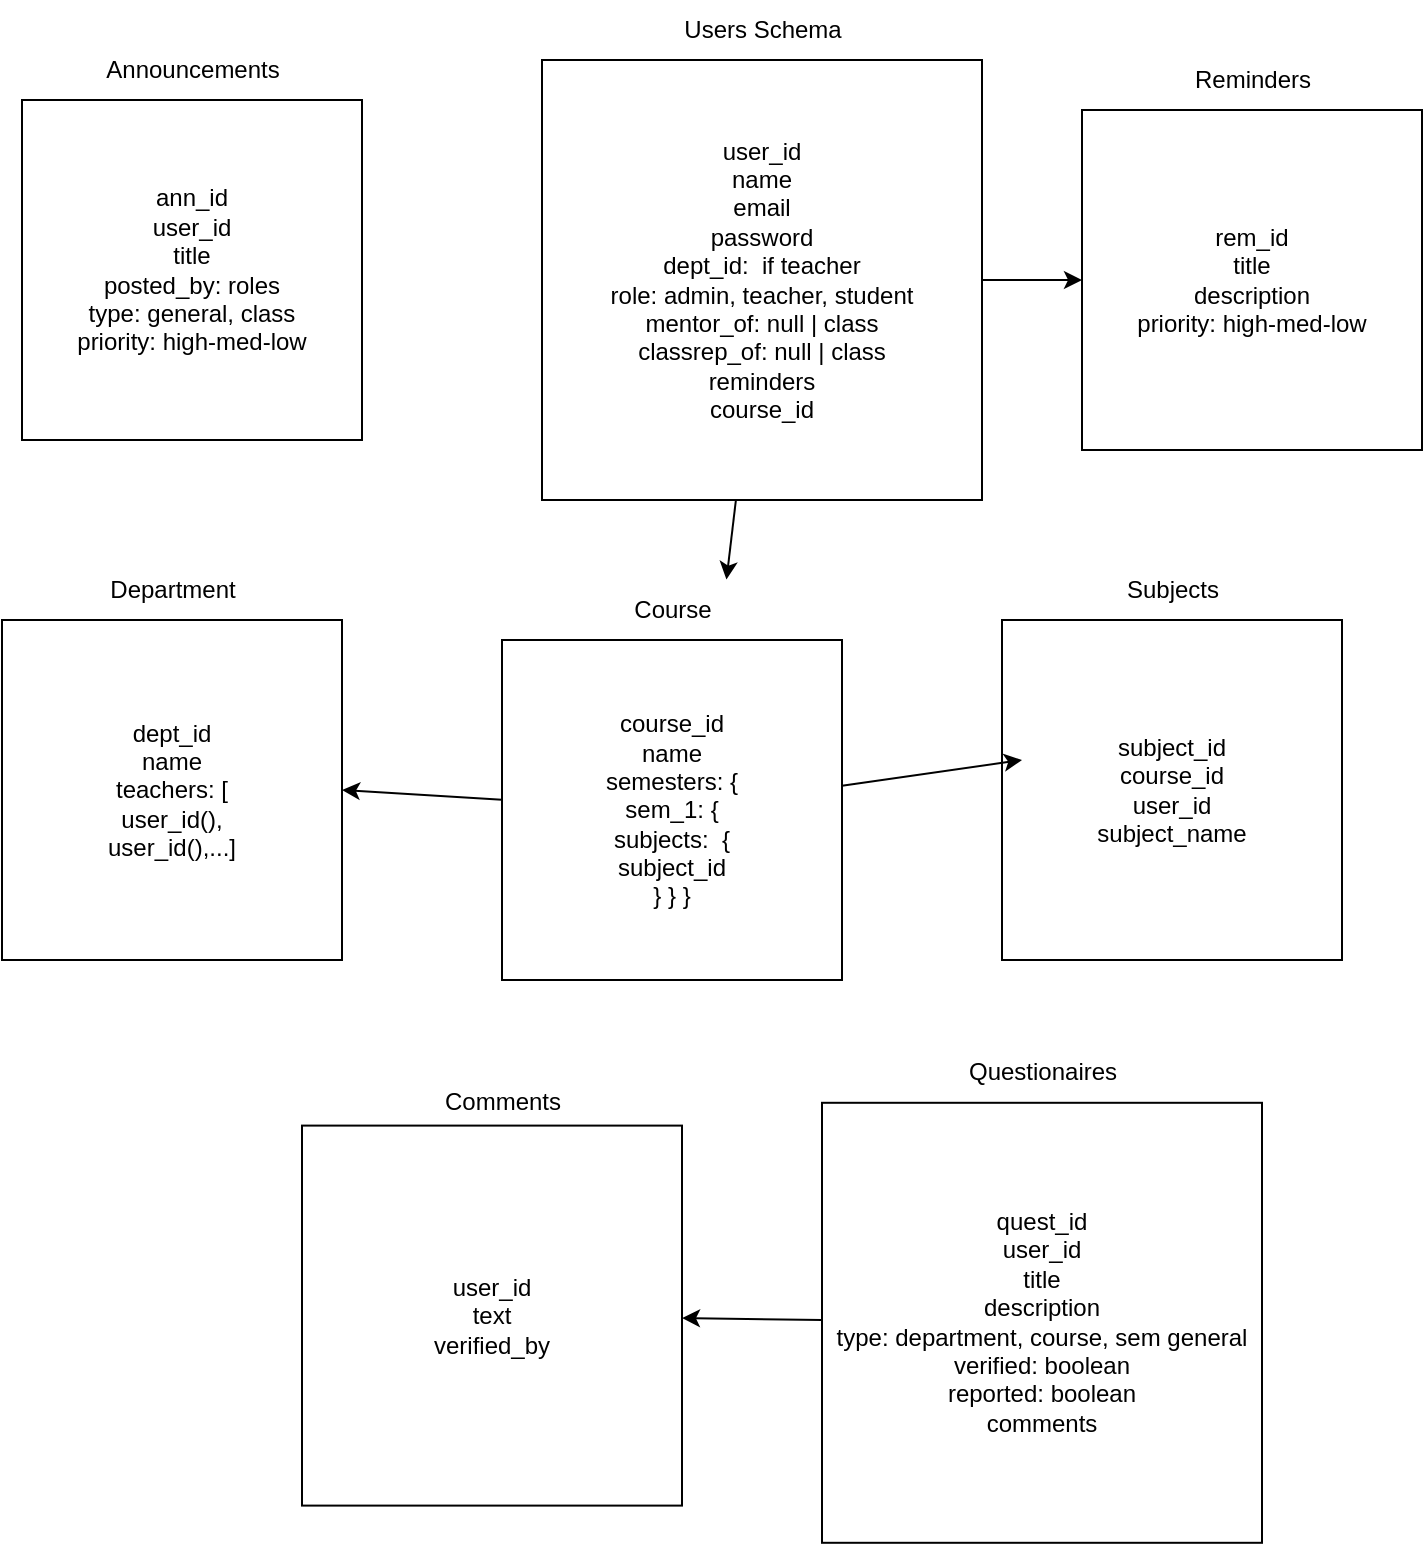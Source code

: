 <mxfile>
    <diagram id="qoH89M9KnnaxGOaqsm-1" name="Page-1">
        <mxGraphModel dx="1575" dy="782" grid="1" gridSize="10" guides="1" tooltips="1" connect="1" arrows="1" fold="1" page="1" pageScale="1" pageWidth="1920" pageHeight="1200" math="0" shadow="0">
            <root>
                <mxCell id="0"/>
                <mxCell id="1" parent="0"/>
                <mxCell id="DcK1PtTfnltTrllMDDhU-15" style="edgeStyle=none;html=1;" parent="1" source="2" target="DcK1PtTfnltTrllMDDhU-9" edge="1">
                    <mxGeometry relative="1" as="geometry"/>
                </mxCell>
                <mxCell id="DcK1PtTfnltTrllMDDhU-21" value="" style="group" parent="1" vertex="1" connectable="0">
                    <mxGeometry x="840" y="280" width="220" height="250" as="geometry"/>
                </mxCell>
                <mxCell id="2" value="&lt;div style=&quot;&quot;&gt;&lt;span style=&quot;background-color: initial;&quot;&gt;user_id&lt;/span&gt;&lt;br&gt;&lt;/div&gt;&lt;div style=&quot;&quot;&gt;&lt;span style=&quot;background-color: initial;&quot;&gt;name&lt;/span&gt;&lt;/div&gt;&lt;div style=&quot;&quot;&gt;&lt;span style=&quot;background-color: initial;&quot;&gt;email&lt;/span&gt;&lt;/div&gt;&lt;div style=&quot;&quot;&gt;&lt;span style=&quot;background-color: initial;&quot;&gt;password&lt;/span&gt;&lt;/div&gt;&lt;div style=&quot;&quot;&gt;&lt;span style=&quot;background-color: initial;&quot;&gt;dept_id:&amp;nbsp; if teacher&lt;/span&gt;&lt;/div&gt;&lt;div style=&quot;&quot;&gt;&lt;span style=&quot;background-color: initial;&quot;&gt;role: admin, teacher, student&lt;/span&gt;&lt;/div&gt;&lt;div style=&quot;&quot;&gt;&lt;span style=&quot;background-color: initial;&quot;&gt;mentor_of: null | class&lt;/span&gt;&lt;/div&gt;&lt;div style=&quot;&quot;&gt;&lt;span style=&quot;background-color: initial;&quot;&gt;classrep_of: null | class&lt;/span&gt;&lt;/div&gt;&lt;div style=&quot;&quot;&gt;&lt;span style=&quot;background-color: initial;&quot;&gt;reminders&lt;/span&gt;&lt;br&gt;&lt;/div&gt;&lt;div style=&quot;&quot;&gt;&lt;span style=&quot;background-color: initial;&quot;&gt;course_id&lt;/span&gt;&lt;/div&gt;" style="whiteSpace=wrap;html=1;aspect=fixed;align=center;" parent="DcK1PtTfnltTrllMDDhU-21" vertex="1">
                    <mxGeometry y="30" width="220" height="220" as="geometry"/>
                </mxCell>
                <mxCell id="DcK1PtTfnltTrllMDDhU-2" value="Users Schema" style="text;html=1;align=center;verticalAlign=middle;resizable=0;points=[];autosize=1;strokeColor=none;fillColor=none;" parent="DcK1PtTfnltTrllMDDhU-21" vertex="1">
                    <mxGeometry x="60" width="100" height="30" as="geometry"/>
                </mxCell>
                <mxCell id="DcK1PtTfnltTrllMDDhU-22" value="" style="group" parent="1" vertex="1" connectable="0">
                    <mxGeometry x="1110" y="305" width="170" height="200" as="geometry"/>
                </mxCell>
                <mxCell id="DcK1PtTfnltTrllMDDhU-8" value="Reminders" style="text;html=1;align=center;verticalAlign=middle;resizable=0;points=[];autosize=1;strokeColor=none;fillColor=none;" parent="DcK1PtTfnltTrllMDDhU-22" vertex="1">
                    <mxGeometry x="45" width="80" height="30" as="geometry"/>
                </mxCell>
                <mxCell id="DcK1PtTfnltTrllMDDhU-9" value="rem_id&lt;br&gt;title&lt;br&gt;description&lt;br&gt;priority: high-med-low" style="whiteSpace=wrap;html=1;aspect=fixed;" parent="DcK1PtTfnltTrllMDDhU-22" vertex="1">
                    <mxGeometry y="30" width="170" height="170" as="geometry"/>
                </mxCell>
                <mxCell id="DcK1PtTfnltTrllMDDhU-23" value="" style="group" parent="1" vertex="1" connectable="0">
                    <mxGeometry x="580" y="300" width="170" height="200" as="geometry"/>
                </mxCell>
                <mxCell id="DcK1PtTfnltTrllMDDhU-6" value="Announcements" style="text;html=1;align=center;verticalAlign=middle;resizable=0;points=[];autosize=1;strokeColor=none;fillColor=none;" parent="DcK1PtTfnltTrllMDDhU-23" vertex="1">
                    <mxGeometry x="30" width="110" height="30" as="geometry"/>
                </mxCell>
                <mxCell id="DcK1PtTfnltTrllMDDhU-7" value="ann_id&lt;br&gt;user_id&lt;br&gt;title&lt;br&gt;posted_by: roles&lt;br&gt;type: general, class&lt;br&gt;priority: high-med-low" style="whiteSpace=wrap;html=1;aspect=fixed;" parent="DcK1PtTfnltTrllMDDhU-23" vertex="1">
                    <mxGeometry y="30" width="170" height="170" as="geometry"/>
                </mxCell>
                <mxCell id="DcK1PtTfnltTrllMDDhU-24" value="" style="group" parent="1" vertex="1" connectable="0">
                    <mxGeometry x="980" y="801.4" width="220" height="250" as="geometry"/>
                </mxCell>
                <mxCell id="DcK1PtTfnltTrllMDDhU-3" value="Questionaires" style="text;html=1;align=center;verticalAlign=middle;resizable=0;points=[];autosize=1;strokeColor=none;fillColor=none;rotation=0;" parent="DcK1PtTfnltTrllMDDhU-24" vertex="1">
                    <mxGeometry x="60" width="100" height="30" as="geometry"/>
                </mxCell>
                <mxCell id="DcK1PtTfnltTrllMDDhU-5" value="quest_id&lt;br&gt;user_id&lt;br&gt;title&lt;br&gt;description&lt;br&gt;type: department, course, sem general&lt;br&gt;verified: boolean&lt;br&gt;reported: boolean&lt;br&gt;comments" style="whiteSpace=wrap;html=1;aspect=fixed;" parent="DcK1PtTfnltTrllMDDhU-24" vertex="1">
                    <mxGeometry y="30" width="220" height="220" as="geometry"/>
                </mxCell>
                <mxCell id="DcK1PtTfnltTrllMDDhU-28" value="" style="group" parent="1" vertex="1" connectable="0">
                    <mxGeometry x="720" y="816.4" width="190" height="220" as="geometry"/>
                </mxCell>
                <mxCell id="DcK1PtTfnltTrllMDDhU-29" value="Comments" style="text;html=1;align=center;verticalAlign=middle;resizable=0;points=[];autosize=1;strokeColor=none;fillColor=none;rotation=0;" parent="DcK1PtTfnltTrllMDDhU-28" vertex="1">
                    <mxGeometry x="60.455" width="80" height="30" as="geometry"/>
                </mxCell>
                <mxCell id="DcK1PtTfnltTrllMDDhU-30" value="user_id&lt;br&gt;text&lt;br&gt;verified_by" style="whiteSpace=wrap;html=1;aspect=fixed;" parent="DcK1PtTfnltTrllMDDhU-28" vertex="1">
                    <mxGeometry y="26.4" width="190" height="190" as="geometry"/>
                </mxCell>
                <mxCell id="DcK1PtTfnltTrllMDDhU-31" value="" style="edgeStyle=none;html=1;" parent="1" source="DcK1PtTfnltTrllMDDhU-5" target="DcK1PtTfnltTrllMDDhU-30" edge="1">
                    <mxGeometry relative="1" as="geometry"/>
                </mxCell>
                <mxCell id="6" value="" style="group" vertex="1" connectable="0" parent="1">
                    <mxGeometry x="570" y="560" width="170" height="200" as="geometry"/>
                </mxCell>
                <mxCell id="7" value="Department" style="text;html=1;align=center;verticalAlign=middle;resizable=0;points=[];autosize=1;strokeColor=none;fillColor=none;" vertex="1" parent="6">
                    <mxGeometry x="40" width="90" height="30" as="geometry"/>
                </mxCell>
                <mxCell id="8" value="dept_id&lt;br&gt;name&lt;br&gt;teachers: [&lt;br&gt;user_id(),&lt;br&gt;user_id(),...]" style="whiteSpace=wrap;html=1;aspect=fixed;" vertex="1" parent="6">
                    <mxGeometry y="30" width="170" height="170" as="geometry"/>
                </mxCell>
                <mxCell id="9" value="" style="group" vertex="1" connectable="0" parent="1">
                    <mxGeometry x="820" y="570" width="170" height="200" as="geometry"/>
                </mxCell>
                <mxCell id="10" value="Course" style="text;html=1;align=center;verticalAlign=middle;resizable=0;points=[];autosize=1;strokeColor=none;fillColor=none;" vertex="1" parent="9">
                    <mxGeometry x="55" width="60" height="30" as="geometry"/>
                </mxCell>
                <mxCell id="11" value="course_id&lt;br&gt;name&lt;br&gt;semesters: {&lt;br&gt;sem_1: {&lt;br&gt;subjects:&amp;nbsp; {&lt;br&gt;subject_id &lt;br&gt;} } }" style="whiteSpace=wrap;html=1;aspect=fixed;" vertex="1" parent="9">
                    <mxGeometry y="30" width="170" height="170" as="geometry"/>
                </mxCell>
                <mxCell id="13" value="" style="group" vertex="1" connectable="0" parent="1">
                    <mxGeometry x="1070" y="560" width="170" height="200" as="geometry"/>
                </mxCell>
                <mxCell id="14" value="Subjects" style="text;html=1;align=center;verticalAlign=middle;resizable=0;points=[];autosize=1;strokeColor=none;fillColor=none;" vertex="1" parent="13">
                    <mxGeometry x="50" width="70" height="30" as="geometry"/>
                </mxCell>
                <mxCell id="15" value="subject_id&lt;br&gt;course_id&lt;br&gt;user_id&lt;br&gt;subject_name" style="whiteSpace=wrap;html=1;aspect=fixed;" vertex="1" parent="13">
                    <mxGeometry y="30" width="170" height="170" as="geometry"/>
                </mxCell>
                <mxCell id="16" style="edgeStyle=none;html=1;entryX=0.954;entryY=-0.008;entryDx=0;entryDy=0;entryPerimeter=0;" edge="1" parent="1" source="2" target="10">
                    <mxGeometry relative="1" as="geometry">
                        <mxPoint x="960" y="580" as="targetPoint"/>
                    </mxGeometry>
                </mxCell>
                <mxCell id="17" style="edgeStyle=none;html=1;" edge="1" parent="1" source="11">
                    <mxGeometry relative="1" as="geometry">
                        <mxPoint x="1080" y="660" as="targetPoint"/>
                    </mxGeometry>
                </mxCell>
                <mxCell id="19" style="edgeStyle=none;html=1;entryX=1;entryY=0.5;entryDx=0;entryDy=0;" edge="1" parent="1" source="11" target="8">
                    <mxGeometry relative="1" as="geometry"/>
                </mxCell>
            </root>
        </mxGraphModel>
    </diagram>
</mxfile>